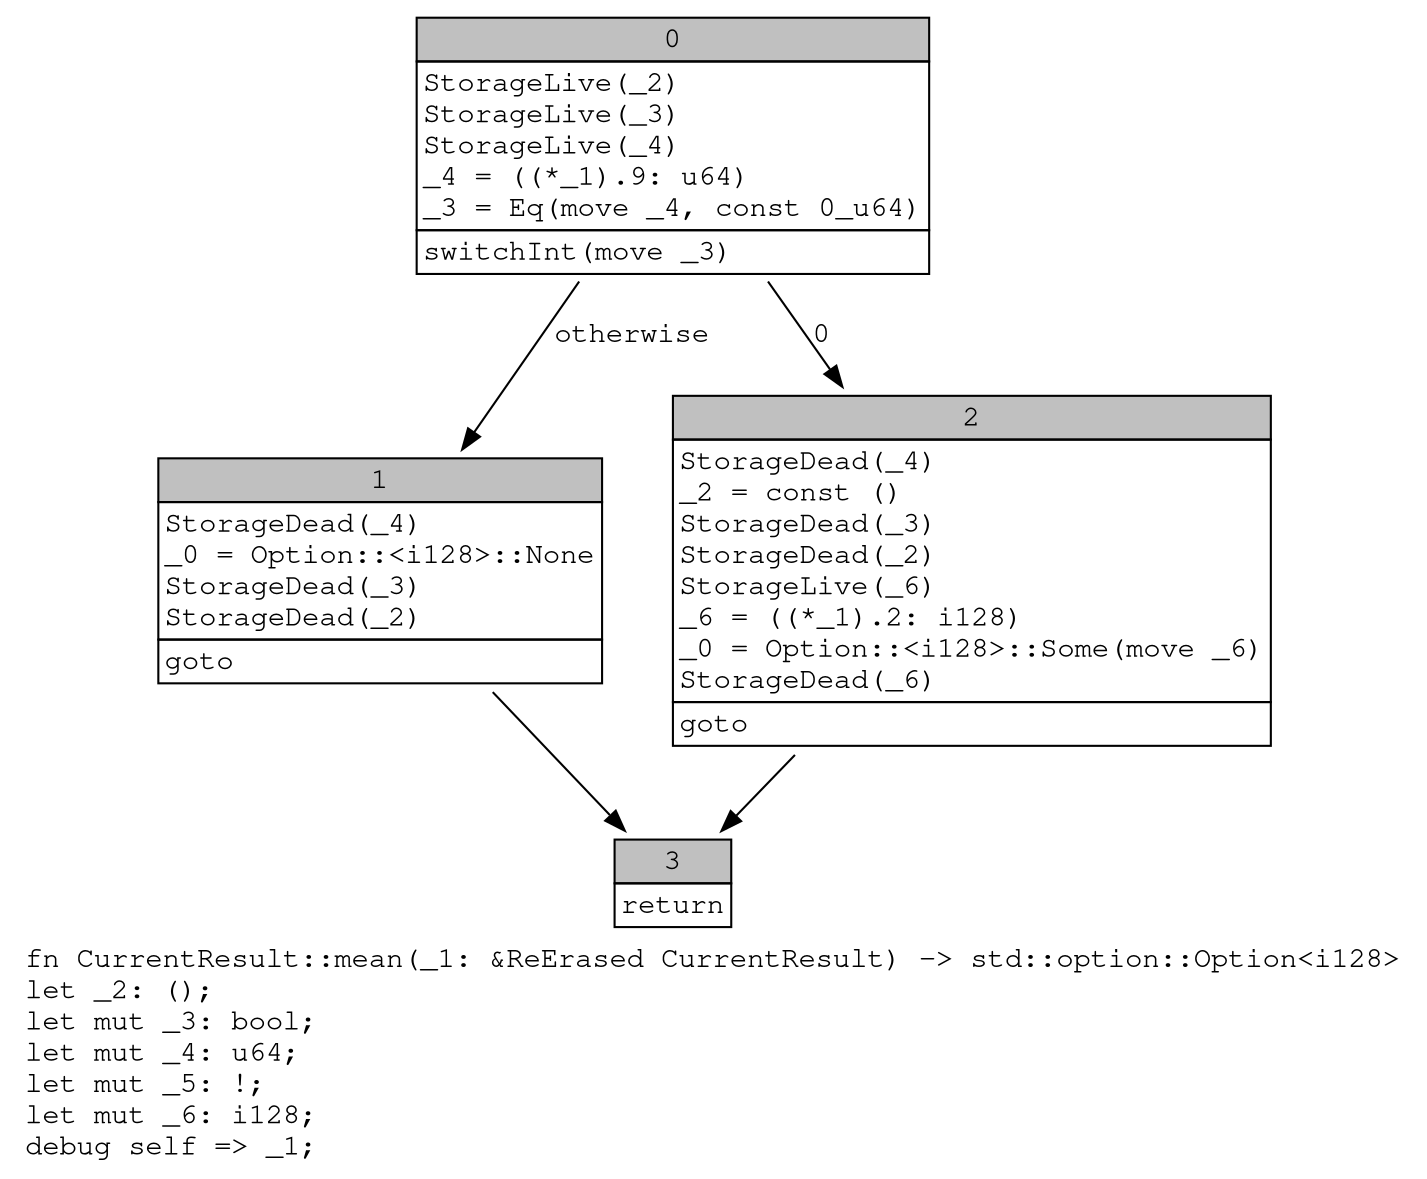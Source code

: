 digraph Mir_0_12 {
    graph [fontname="Courier, monospace"];
    node [fontname="Courier, monospace"];
    edge [fontname="Courier, monospace"];
    label=<fn CurrentResult::mean(_1: &amp;ReErased CurrentResult) -&gt; std::option::Option&lt;i128&gt;<br align="left"/>let _2: ();<br align="left"/>let mut _3: bool;<br align="left"/>let mut _4: u64;<br align="left"/>let mut _5: !;<br align="left"/>let mut _6: i128;<br align="left"/>debug self =&gt; _1;<br align="left"/>>;
    bb0__0_12 [shape="none", label=<<table border="0" cellborder="1" cellspacing="0"><tr><td bgcolor="gray" align="center" colspan="1">0</td></tr><tr><td align="left" balign="left">StorageLive(_2)<br/>StorageLive(_3)<br/>StorageLive(_4)<br/>_4 = ((*_1).9: u64)<br/>_3 = Eq(move _4, const 0_u64)<br/></td></tr><tr><td align="left">switchInt(move _3)</td></tr></table>>];
    bb1__0_12 [shape="none", label=<<table border="0" cellborder="1" cellspacing="0"><tr><td bgcolor="gray" align="center" colspan="1">1</td></tr><tr><td align="left" balign="left">StorageDead(_4)<br/>_0 = Option::&lt;i128&gt;::None<br/>StorageDead(_3)<br/>StorageDead(_2)<br/></td></tr><tr><td align="left">goto</td></tr></table>>];
    bb2__0_12 [shape="none", label=<<table border="0" cellborder="1" cellspacing="0"><tr><td bgcolor="gray" align="center" colspan="1">2</td></tr><tr><td align="left" balign="left">StorageDead(_4)<br/>_2 = const ()<br/>StorageDead(_3)<br/>StorageDead(_2)<br/>StorageLive(_6)<br/>_6 = ((*_1).2: i128)<br/>_0 = Option::&lt;i128&gt;::Some(move _6)<br/>StorageDead(_6)<br/></td></tr><tr><td align="left">goto</td></tr></table>>];
    bb3__0_12 [shape="none", label=<<table border="0" cellborder="1" cellspacing="0"><tr><td bgcolor="gray" align="center" colspan="1">3</td></tr><tr><td align="left">return</td></tr></table>>];
    bb0__0_12 -> bb2__0_12 [label="0"];
    bb0__0_12 -> bb1__0_12 [label="otherwise"];
    bb1__0_12 -> bb3__0_12 [label=""];
    bb2__0_12 -> bb3__0_12 [label=""];
}
